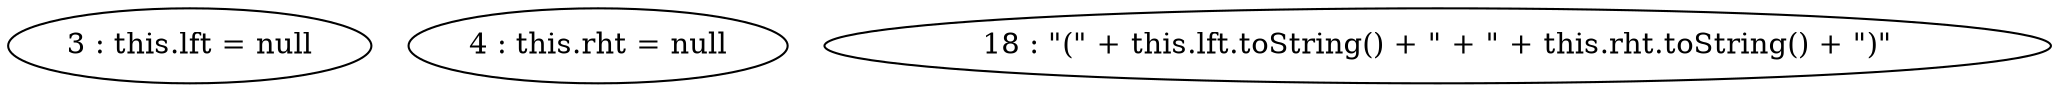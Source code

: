 digraph G {
"3 : this.lft = null"
"4 : this.rht = null"
"18 : \"(\" + this.lft.toString() + \" + \" + this.rht.toString() + \")\""
}